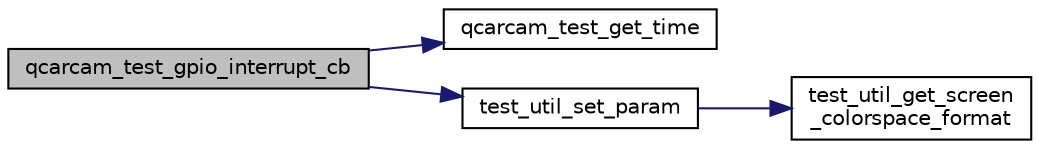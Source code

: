 digraph "qcarcam_test_gpio_interrupt_cb"
{
 // LATEX_PDF_SIZE
  edge [fontname="Helvetica",fontsize="10",labelfontname="Helvetica",labelfontsize="10"];
  node [fontname="Helvetica",fontsize="10",shape=record];
  rankdir="LR";
  Node1 [label="qcarcam_test_gpio_interrupt_cb",height=0.2,width=0.4,color="black", fillcolor="grey75", style="filled", fontcolor="black",tooltip=" "];
  Node1 -> Node2 [color="midnightblue",fontsize="10",style="solid"];
  Node2 [label="qcarcam_test_get_time",height=0.2,width=0.4,color="black", fillcolor="white", style="filled",URL="$qcarcam__test_8cpp.html#a8797fba9a1603854ac68a21d6824169a",tooltip=" "];
  Node1 -> Node3 [color="midnightblue",fontsize="10",style="solid"];
  Node3 [label="test_util_set_param",height=0.2,width=0.4,color="black", fillcolor="white", style="filled",URL="$test__util_8h.html#aba9e2319f7fac19835d5e8166283a276",tooltip="set the value of the window parameter"];
  Node3 -> Node4 [color="midnightblue",fontsize="10",style="solid"];
  Node4 [label="test_util_get_screen\l_colorspace_format",height=0.2,width=0.4,color="black", fillcolor="white", style="filled",URL="$test__util__qnx_8cpp.html#a5a51ef0181c23525a8c7fe77e71ef4dc",tooltip=" "];
}
